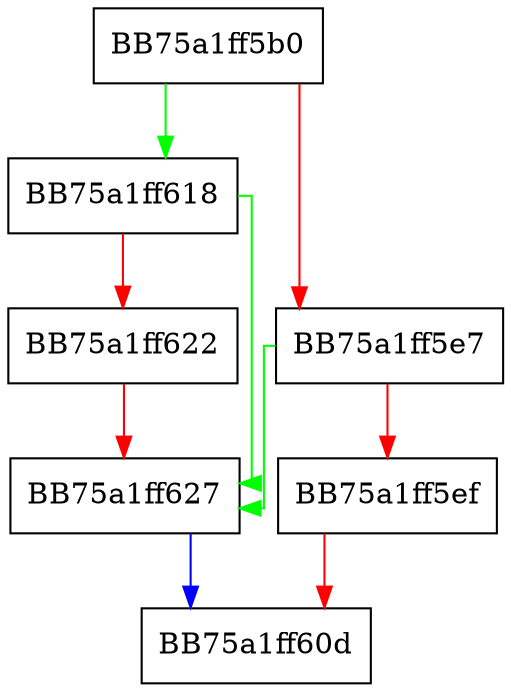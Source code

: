 digraph GetTrackingContext {
  node [shape="box"];
  graph [splines=ortho];
  BB75a1ff5b0 -> BB75a1ff618 [color="green"];
  BB75a1ff5b0 -> BB75a1ff5e7 [color="red"];
  BB75a1ff5e7 -> BB75a1ff627 [color="green"];
  BB75a1ff5e7 -> BB75a1ff5ef [color="red"];
  BB75a1ff5ef -> BB75a1ff60d [color="red"];
  BB75a1ff618 -> BB75a1ff627 [color="green"];
  BB75a1ff618 -> BB75a1ff622 [color="red"];
  BB75a1ff622 -> BB75a1ff627 [color="red"];
  BB75a1ff627 -> BB75a1ff60d [color="blue"];
}